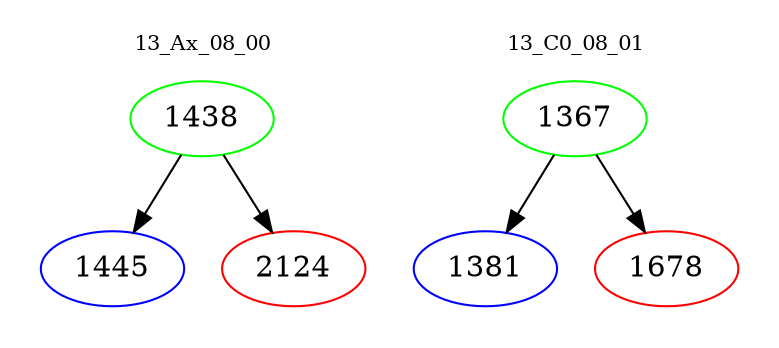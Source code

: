 digraph{
subgraph cluster_0 {
color = white
label = "13_Ax_08_00";
fontsize=10;
T0_1438 [label="1438", color="green"]
T0_1438 -> T0_1445 [color="black"]
T0_1445 [label="1445", color="blue"]
T0_1438 -> T0_2124 [color="black"]
T0_2124 [label="2124", color="red"]
}
subgraph cluster_1 {
color = white
label = "13_C0_08_01";
fontsize=10;
T1_1367 [label="1367", color="green"]
T1_1367 -> T1_1381 [color="black"]
T1_1381 [label="1381", color="blue"]
T1_1367 -> T1_1678 [color="black"]
T1_1678 [label="1678", color="red"]
}
}
